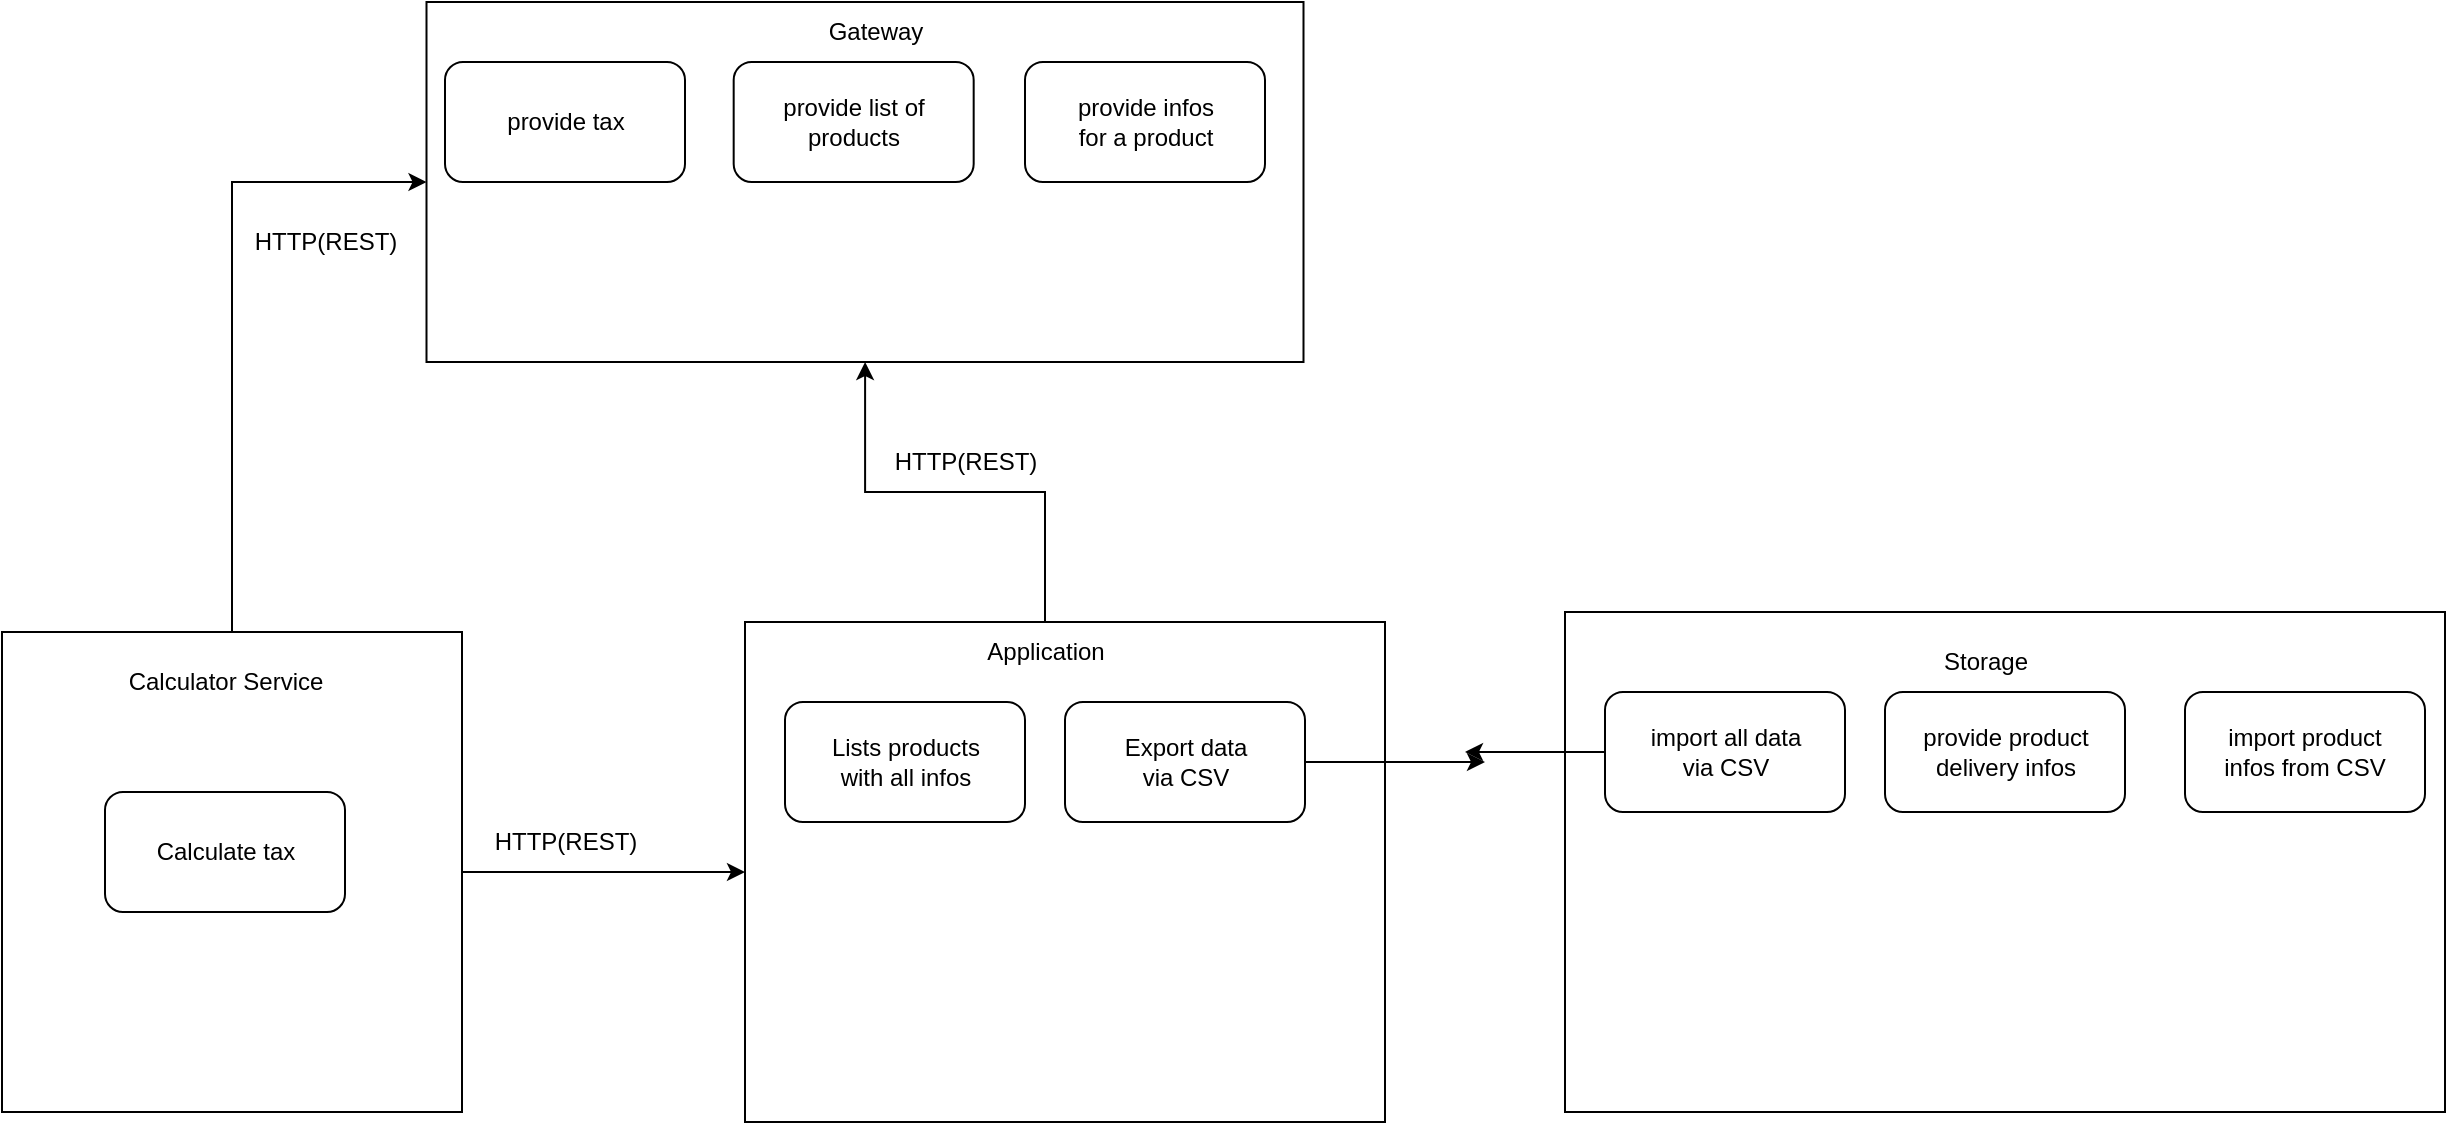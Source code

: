 <mxfile version="15.5.7" type="github">
  <diagram id="HPusoLfGvexuQWbN0HbO" name="Page-1">
    <mxGraphModel dx="2331" dy="621" grid="1" gridSize="10" guides="1" tooltips="1" connect="1" arrows="1" fold="1" page="1" pageScale="1" pageWidth="827" pageHeight="1169" math="0" shadow="0">
      <root>
        <mxCell id="0" />
        <mxCell id="1" parent="0" />
        <mxCell id="IRwvCucXsnxWrvT3syiZ-6" style="edgeStyle=orthogonalEdgeStyle;rounded=0;orthogonalLoop=1;jettySize=auto;html=1;exitX=1;exitY=0.5;exitDx=0;exitDy=0;" parent="1" source="IRwvCucXsnxWrvT3syiZ-1" target="IRwvCucXsnxWrvT3syiZ-2" edge="1">
          <mxGeometry relative="1" as="geometry" />
        </mxCell>
        <mxCell id="IRwvCucXsnxWrvT3syiZ-15" style="edgeStyle=orthogonalEdgeStyle;rounded=0;orthogonalLoop=1;jettySize=auto;html=1;exitX=0.5;exitY=0;exitDx=0;exitDy=0;entryX=0;entryY=0.5;entryDx=0;entryDy=0;" parent="1" source="IRwvCucXsnxWrvT3syiZ-1" target="IRwvCucXsnxWrvT3syiZ-3" edge="1">
          <mxGeometry relative="1" as="geometry" />
        </mxCell>
        <mxCell id="IRwvCucXsnxWrvT3syiZ-1" value="" style="rounded=0;whiteSpace=wrap;html=1;" parent="1" vertex="1">
          <mxGeometry x="-630" y="490" width="230" height="240" as="geometry" />
        </mxCell>
        <mxCell id="IRwvCucXsnxWrvT3syiZ-2" value="" style="rounded=0;whiteSpace=wrap;html=1;" parent="1" vertex="1">
          <mxGeometry x="-258.5" y="485" width="320" height="250" as="geometry" />
        </mxCell>
        <mxCell id="IRwvCucXsnxWrvT3syiZ-3" value="" style="rounded=0;whiteSpace=wrap;html=1;" parent="1" vertex="1">
          <mxGeometry x="-417.75" y="175" width="438.5" height="180" as="geometry" />
        </mxCell>
        <mxCell id="IRwvCucXsnxWrvT3syiZ-4" value="Gateway" style="text;html=1;strokeColor=none;fillColor=none;align=center;verticalAlign=middle;whiteSpace=wrap;rounded=0;" parent="1" vertex="1">
          <mxGeometry x="-223.5" y="175" width="60" height="30" as="geometry" />
        </mxCell>
        <mxCell id="fvztMl5F62-9j-KJPd0q-29" style="edgeStyle=orthogonalEdgeStyle;rounded=0;orthogonalLoop=1;jettySize=auto;html=1;exitX=0.5;exitY=0;exitDx=0;exitDy=0;" edge="1" parent="1" source="IRwvCucXsnxWrvT3syiZ-5" target="IRwvCucXsnxWrvT3syiZ-3">
          <mxGeometry relative="1" as="geometry" />
        </mxCell>
        <mxCell id="IRwvCucXsnxWrvT3syiZ-5" value="Application" style="text;html=1;strokeColor=none;fillColor=none;align=center;verticalAlign=middle;whiteSpace=wrap;rounded=0;" parent="1" vertex="1">
          <mxGeometry x="-138.5" y="485" width="60" height="30" as="geometry" />
        </mxCell>
        <mxCell id="IRwvCucXsnxWrvT3syiZ-8" value="Calculator Service" style="text;html=1;strokeColor=none;fillColor=none;align=center;verticalAlign=middle;whiteSpace=wrap;rounded=0;" parent="1" vertex="1">
          <mxGeometry x="-588.5" y="500" width="140" height="30" as="geometry" />
        </mxCell>
        <mxCell id="IRwvCucXsnxWrvT3syiZ-9" value="" style="rounded=1;whiteSpace=wrap;html=1;" parent="1" vertex="1">
          <mxGeometry x="-578.5" y="570" width="120" height="60" as="geometry" />
        </mxCell>
        <mxCell id="IRwvCucXsnxWrvT3syiZ-10" value="Calculate tax" style="text;html=1;strokeColor=none;fillColor=none;align=center;verticalAlign=middle;whiteSpace=wrap;rounded=0;" parent="1" vertex="1">
          <mxGeometry x="-558.5" y="585" width="80" height="30" as="geometry" />
        </mxCell>
        <mxCell id="IRwvCucXsnxWrvT3syiZ-11" value="HTTP(REST)" style="text;html=1;strokeColor=none;fillColor=none;align=center;verticalAlign=middle;whiteSpace=wrap;rounded=0;" parent="1" vertex="1">
          <mxGeometry x="-497.91" y="280" width="60" height="30" as="geometry" />
        </mxCell>
        <mxCell id="IRwvCucXsnxWrvT3syiZ-13" value="" style="shape=image;verticalLabelPosition=bottom;labelBackgroundColor=#ffffff;verticalAlign=top;aspect=fixed;imageAspect=0;image=https://www.djangoproject.com/m/img/logos/django-logo-negative.png;" parent="1" vertex="1">
          <mxGeometry x="-591.5" y="650" width="153.59" height="70" as="geometry" />
        </mxCell>
        <mxCell id="IRwvCucXsnxWrvT3syiZ-14" value="HTTP(REST)" style="text;html=1;strokeColor=none;fillColor=none;align=center;verticalAlign=middle;whiteSpace=wrap;rounded=0;" parent="1" vertex="1">
          <mxGeometry x="-378.5" y="580" width="60" height="30" as="geometry" />
        </mxCell>
        <mxCell id="fvztMl5F62-9j-KJPd0q-1" value="HTTP(REST)" style="text;html=1;strokeColor=none;fillColor=none;align=center;verticalAlign=middle;whiteSpace=wrap;rounded=0;" vertex="1" parent="1">
          <mxGeometry x="-178.5" y="390" width="60" height="30" as="geometry" />
        </mxCell>
        <mxCell id="fvztMl5F62-9j-KJPd0q-2" value="" style="rounded=1;whiteSpace=wrap;html=1;" vertex="1" parent="1">
          <mxGeometry x="-238.5" y="525" width="120" height="60" as="geometry" />
        </mxCell>
        <mxCell id="fvztMl5F62-9j-KJPd0q-3" value="Lists products with all infos" style="text;html=1;strokeColor=none;fillColor=none;align=center;verticalAlign=middle;whiteSpace=wrap;rounded=0;" vertex="1" parent="1">
          <mxGeometry x="-218.5" y="540" width="80" height="30" as="geometry" />
        </mxCell>
        <mxCell id="fvztMl5F62-9j-KJPd0q-17" style="edgeStyle=orthogonalEdgeStyle;rounded=0;orthogonalLoop=1;jettySize=auto;html=1;exitX=1;exitY=0.5;exitDx=0;exitDy=0;" edge="1" parent="1" source="fvztMl5F62-9j-KJPd0q-4">
          <mxGeometry relative="1" as="geometry">
            <mxPoint x="111.5" y="555" as="targetPoint" />
          </mxGeometry>
        </mxCell>
        <mxCell id="fvztMl5F62-9j-KJPd0q-4" value="" style="rounded=1;whiteSpace=wrap;html=1;" vertex="1" parent="1">
          <mxGeometry x="-98.5" y="525" width="120" height="60" as="geometry" />
        </mxCell>
        <mxCell id="fvztMl5F62-9j-KJPd0q-6" value="Export data via CSV" style="text;html=1;strokeColor=none;fillColor=none;align=center;verticalAlign=middle;whiteSpace=wrap;rounded=0;" vertex="1" parent="1">
          <mxGeometry x="-78.5" y="540" width="80" height="30" as="geometry" />
        </mxCell>
        <mxCell id="fvztMl5F62-9j-KJPd0q-7" value="" style="shape=image;verticalLabelPosition=bottom;labelBackgroundColor=#ffffff;verticalAlign=top;aspect=fixed;imageAspect=0;image=https://www.djangoproject.com/m/img/logos/django-logo-negative.png;" vertex="1" parent="1">
          <mxGeometry x="-185.3" y="650" width="153.59" height="70" as="geometry" />
        </mxCell>
        <mxCell id="fvztMl5F62-9j-KJPd0q-8" value="" style="rounded=0;whiteSpace=wrap;html=1;" vertex="1" parent="1">
          <mxGeometry x="151.5" y="480" width="440" height="250" as="geometry" />
        </mxCell>
        <mxCell id="fvztMl5F62-9j-KJPd0q-9" value="Storage" style="text;html=1;strokeColor=none;fillColor=none;align=center;verticalAlign=middle;whiteSpace=wrap;rounded=0;" vertex="1" parent="1">
          <mxGeometry x="331.5" y="490" width="60" height="30" as="geometry" />
        </mxCell>
        <mxCell id="fvztMl5F62-9j-KJPd0q-10" value="" style="rounded=1;whiteSpace=wrap;html=1;" vertex="1" parent="1">
          <mxGeometry x="311.5" y="520" width="120" height="60" as="geometry" />
        </mxCell>
        <mxCell id="fvztMl5F62-9j-KJPd0q-11" value="provide product delivery infos" style="text;html=1;strokeColor=none;fillColor=none;align=center;verticalAlign=middle;whiteSpace=wrap;rounded=0;" vertex="1" parent="1">
          <mxGeometry x="321.5" y="535" width="100" height="30" as="geometry" />
        </mxCell>
        <mxCell id="fvztMl5F62-9j-KJPd0q-18" style="edgeStyle=orthogonalEdgeStyle;rounded=0;orthogonalLoop=1;jettySize=auto;html=1;exitX=0;exitY=0.5;exitDx=0;exitDy=0;" edge="1" parent="1" source="fvztMl5F62-9j-KJPd0q-12">
          <mxGeometry relative="1" as="geometry">
            <mxPoint x="101.5" y="550" as="targetPoint" />
          </mxGeometry>
        </mxCell>
        <mxCell id="fvztMl5F62-9j-KJPd0q-12" value="" style="rounded=1;whiteSpace=wrap;html=1;" vertex="1" parent="1">
          <mxGeometry x="171.5" y="520" width="120" height="60" as="geometry" />
        </mxCell>
        <mxCell id="fvztMl5F62-9j-KJPd0q-13" value="import all data &lt;br&gt;via CSV" style="text;html=1;strokeColor=none;fillColor=none;align=center;verticalAlign=middle;whiteSpace=wrap;rounded=0;" vertex="1" parent="1">
          <mxGeometry x="181.5" y="535" width="100" height="30" as="geometry" />
        </mxCell>
        <mxCell id="fvztMl5F62-9j-KJPd0q-15" value="" style="shape=image;verticalLabelPosition=bottom;labelBackgroundColor=#ffffff;verticalAlign=top;aspect=fixed;imageAspect=0;image=https://www.djangoproject.com/m/img/logos/django-logo-negative.png;" vertex="1" parent="1">
          <mxGeometry x="274.71" y="650" width="153.59" height="70" as="geometry" />
        </mxCell>
        <mxCell id="fvztMl5F62-9j-KJPd0q-19" value="" style="rounded=1;whiteSpace=wrap;html=1;" vertex="1" parent="1">
          <mxGeometry x="461.5" y="520" width="120" height="60" as="geometry" />
        </mxCell>
        <mxCell id="fvztMl5F62-9j-KJPd0q-22" value="" style="shape=image;verticalLabelPosition=bottom;labelBackgroundColor=#ffffff;verticalAlign=top;aspect=fixed;imageAspect=0;image=https://www.djangoproject.com/m/img/logos/django-logo-negative.png;" vertex="1" parent="1">
          <mxGeometry x="-275.3" y="270" width="153.59" height="70" as="geometry" />
        </mxCell>
        <mxCell id="fvztMl5F62-9j-KJPd0q-23" value="" style="rounded=1;whiteSpace=wrap;html=1;" vertex="1" parent="1">
          <mxGeometry x="-408.5" y="205" width="120" height="60" as="geometry" />
        </mxCell>
        <mxCell id="fvztMl5F62-9j-KJPd0q-24" value="provide tax" style="text;html=1;strokeColor=none;fillColor=none;align=center;verticalAlign=middle;whiteSpace=wrap;rounded=0;" vertex="1" parent="1">
          <mxGeometry x="-388.5" y="220" width="80" height="30" as="geometry" />
        </mxCell>
        <mxCell id="fvztMl5F62-9j-KJPd0q-31" value="" style="rounded=1;whiteSpace=wrap;html=1;" vertex="1" parent="1">
          <mxGeometry x="-264.16" y="205" width="120" height="60" as="geometry" />
        </mxCell>
        <mxCell id="fvztMl5F62-9j-KJPd0q-32" value="provide list of products" style="text;html=1;strokeColor=none;fillColor=none;align=center;verticalAlign=middle;whiteSpace=wrap;rounded=0;" vertex="1" parent="1">
          <mxGeometry x="-244.16" y="220" width="80" height="30" as="geometry" />
        </mxCell>
        <mxCell id="fvztMl5F62-9j-KJPd0q-33" value="" style="rounded=1;whiteSpace=wrap;html=1;" vertex="1" parent="1">
          <mxGeometry x="-118.5" y="205" width="120" height="60" as="geometry" />
        </mxCell>
        <mxCell id="fvztMl5F62-9j-KJPd0q-34" value="provide infos for a product" style="text;html=1;strokeColor=none;fillColor=none;align=center;verticalAlign=middle;whiteSpace=wrap;rounded=0;" vertex="1" parent="1">
          <mxGeometry x="-98.5" y="220" width="80" height="30" as="geometry" />
        </mxCell>
        <mxCell id="fvztMl5F62-9j-KJPd0q-35" value="import product infos from CSV" style="text;html=1;strokeColor=none;fillColor=none;align=center;verticalAlign=middle;whiteSpace=wrap;rounded=0;" vertex="1" parent="1">
          <mxGeometry x="477.25" y="535" width="88.5" height="30" as="geometry" />
        </mxCell>
      </root>
    </mxGraphModel>
  </diagram>
</mxfile>
